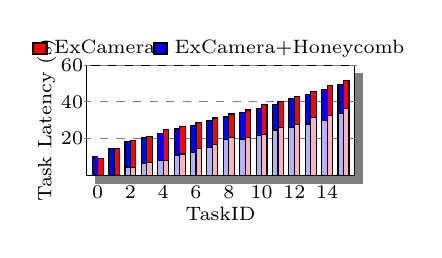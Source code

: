 \begin{tikzpicture}[xscale=-0.034,yscale=0.014,font=\scriptsize]

  \draw[preaction={fill=black,opacity=.5,transform canvas={xshift=3,yshift=-3}},black][fill=white] (0,0) rectangle (100, 100);

  \draw[dashed, gray] (-1, 33.33) -- (101, 33.33);
  \draw[dashed, gray] (-1, 66.67) -- (101, 66.67);
  \draw[dashed, gray] (-1, 100.00) -- (101, 100.00);

  \draw[thick, black] (105.5, 33.33) node[align=right] {20};
  \draw[thick, black] (105.5, 66.66) node[align=right] {40};
  \draw[thick, black] (105.5, 100.00) node[align=right] {60};

  \node (label-align) [thick, black, align=center,rotate=90] at (115, 50) {{Task Latency (s)}};

  \draw[fill=red!30] (2.04,0) rectangle (4.08,60.88);
  \draw[fill=red] (2.04,60.88) rectangle (4.08,85.74);
  \draw[fill=blue!30] (4.08,0) rectangle (6.12,55.69);
  \draw[fill=blue] (4.08,55.69) rectangle (6.12,82.32);

  \draw[fill=red!30] (8.16,0) rectangle (10.20,54.23);
  \draw[fill=red] (8.16,54.23) rectangle (10.20,81.24);
  \draw[fill=blue!30] (10.20,0) rectangle (12.24,49.60);
  \draw[fill=blue] (10.20,49.60) rectangle (12.24,78.17);

  \draw[fill=red!30] (14.29,0) rectangle (16.33,52.78);
  \draw[fill=red] (14.29,52.78) rectangle (16.33,76.08);
  \draw[fill=blue!30] (16.33,0) rectangle (18.37,46.57);
  \draw[fill=blue] (16.33,46.57) rectangle (18.37,73.25);

  \draw[fill=red!30] (20.41,0) rectangle (22.45,45.81);
  \draw[fill=red] (20.41,45.81) rectangle (22.45,71.39);
  \draw[fill=blue!30] (22.45,0) rectangle (24.49,43.05);
  \draw[fill=blue] (22.45,43.05) rectangle (24.49,69.33);

  \draw[fill=red!30] (26.53,0) rectangle (28.57,43.70);
  \draw[fill=red] (26.53,43.70) rectangle (28.57,67.06);
  \draw[fill=blue!30] (28.57,0) rectangle (30.61,41.14);
  \draw[fill=blue] (28.57,41.14) rectangle (30.61,64.54);

  \draw[fill=red!30] (32.65,0) rectangle (34.69,37.27);
  \draw[fill=red] (32.65,37.27) rectangle (34.69,64.55);
  \draw[fill=blue!30] (34.69,0) rectangle (36.73,36.30);
  \draw[fill=blue] (34.69,36.30) rectangle (36.73,60.49);

  \draw[fill=red!30] (38.78,0) rectangle (40.82,34.39);
  \draw[fill=red] (38.78,34.39) rectangle (40.82,59.25);
  \draw[fill=blue!30] (40.82,0) rectangle (42.86,33.00);
  \draw[fill=blue] (40.82,33.00) rectangle (42.86,56.94);

  \draw[fill=red!30] (44.90,0) rectangle (46.94,34.20);
  \draw[fill=red] (44.90,34.20) rectangle (46.94,55.59);
  \draw[fill=blue!30] (46.94,0) rectangle (48.98,32.81);
  \draw[fill=blue] (46.94,32.81) rectangle (48.98,52.94);

  \draw[fill=red!30] (51.02,0) rectangle (53.06,28.38);
  \draw[fill=red] (51.02,28.38) rectangle (53.06,52.00);
  \draw[fill=blue!30] (53.06,0) rectangle (55.10,25.08);
  \draw[fill=blue] (53.06,25.08) rectangle (55.10,49.50);

  \draw[fill=red!30] (57.14,0) rectangle (59.18,24.37);
  \draw[fill=red] (57.14,24.37) rectangle (59.18,48.15);
  \draw[fill=blue!30] (59.18,0) rectangle (61.22,21.01);
  \draw[fill=blue] (59.18,21.01) rectangle (61.22,45.47);

  \draw[fill=red!30] (63.27,0) rectangle (65.31,19.37);
  \draw[fill=red] (63.27,19.37) rectangle (65.31,44.27);
  \draw[fill=blue!30] (65.31,0) rectangle (67.35,18.14);
  \draw[fill=blue] (65.31,18.14) rectangle (67.35,42.04);

  \draw[fill=red!30] (69.39,0) rectangle (71.43,13.70);
  \draw[fill=red] (69.39,13.70) rectangle (71.43,41.73);
  \draw[fill=blue!30] (71.43,0) rectangle (73.47,13.29);
  \draw[fill=blue] (71.43,13.29) rectangle (73.47,37.96);

  \draw[fill=red!30] (75.51,0) rectangle (77.55,11.67);
  \draw[fill=red] (75.51,11.67) rectangle (77.55,35.18);
  \draw[fill=blue!30] (77.55,0) rectangle (79.59,11.06);
  \draw[fill=blue] (77.55,11.06) rectangle (79.59,34.28);

  \draw[fill=red!30] (81.63,0) rectangle (83.67,7.36);
  \draw[fill=red] (81.63,7.36) rectangle (83.67,31.36);
  \draw[fill=blue!30] (83.67,0) rectangle (85.71,6.80);
  \draw[fill=blue] (83.67,6.80) rectangle (85.71,30.30);

  \draw[fill=red] (87.76,0) rectangle (89.80,24.49);
  \draw[fill=blue] (89.80,0) rectangle (91.84,24.75);

  \draw[fill=red] (93.88,0) rectangle (95.92,15.59);
  \draw[fill=blue] (95.92,0) rectangle (97.96,16.96);

  %\draw[thick, black] (4.08, -15) node {15};
  \draw[thick, black] (10.20, -15) node {14};
  %\draw[thick, black] (16.33, -15) node {13};
  \draw[thick, black] (22.45, -15) node {12};
  %\draw[thick, black] (28.57, -15) node {11};
  \draw[thick, black] (34.69, -15) node {10};
  %\draw[thick, black] (40.82, -15) node {9};
  \draw[thick, black] (46.94, -15) node {8};
  %\draw[thick, black] (53.06, -15) node {7};
  \draw[thick, black] (59.18, -15) node {6};
  %\draw[thick, black] (65.31, -15) node {5};
  \draw[thick, black] (71.43, -15) node {4};
  %\draw[thick, black] (77.55, -15) node {3};
  \draw[thick, black] (83.67, -15) node {2};
  %\draw[thick, black] (89.80, -15) node {1};
  \draw[thick, black] (95.92, -15) node {0};

  \node (xlabel-align) [thick, black, align=center] at (50, -35) {TaskID};

  \draw[thick, fill=red] (120, 110) rectangle (115, 120) node[midway,right=0.05,text height=6, anchor=west] {$\strut$ExCamera};
  \draw[thick, fill=blue] (75, 110) rectangle (70, 120) node[midway,right=0.05,text height=6, anchor=west] {$\strut$ExCamera$+$Honeycomb};

\end{tikzpicture}